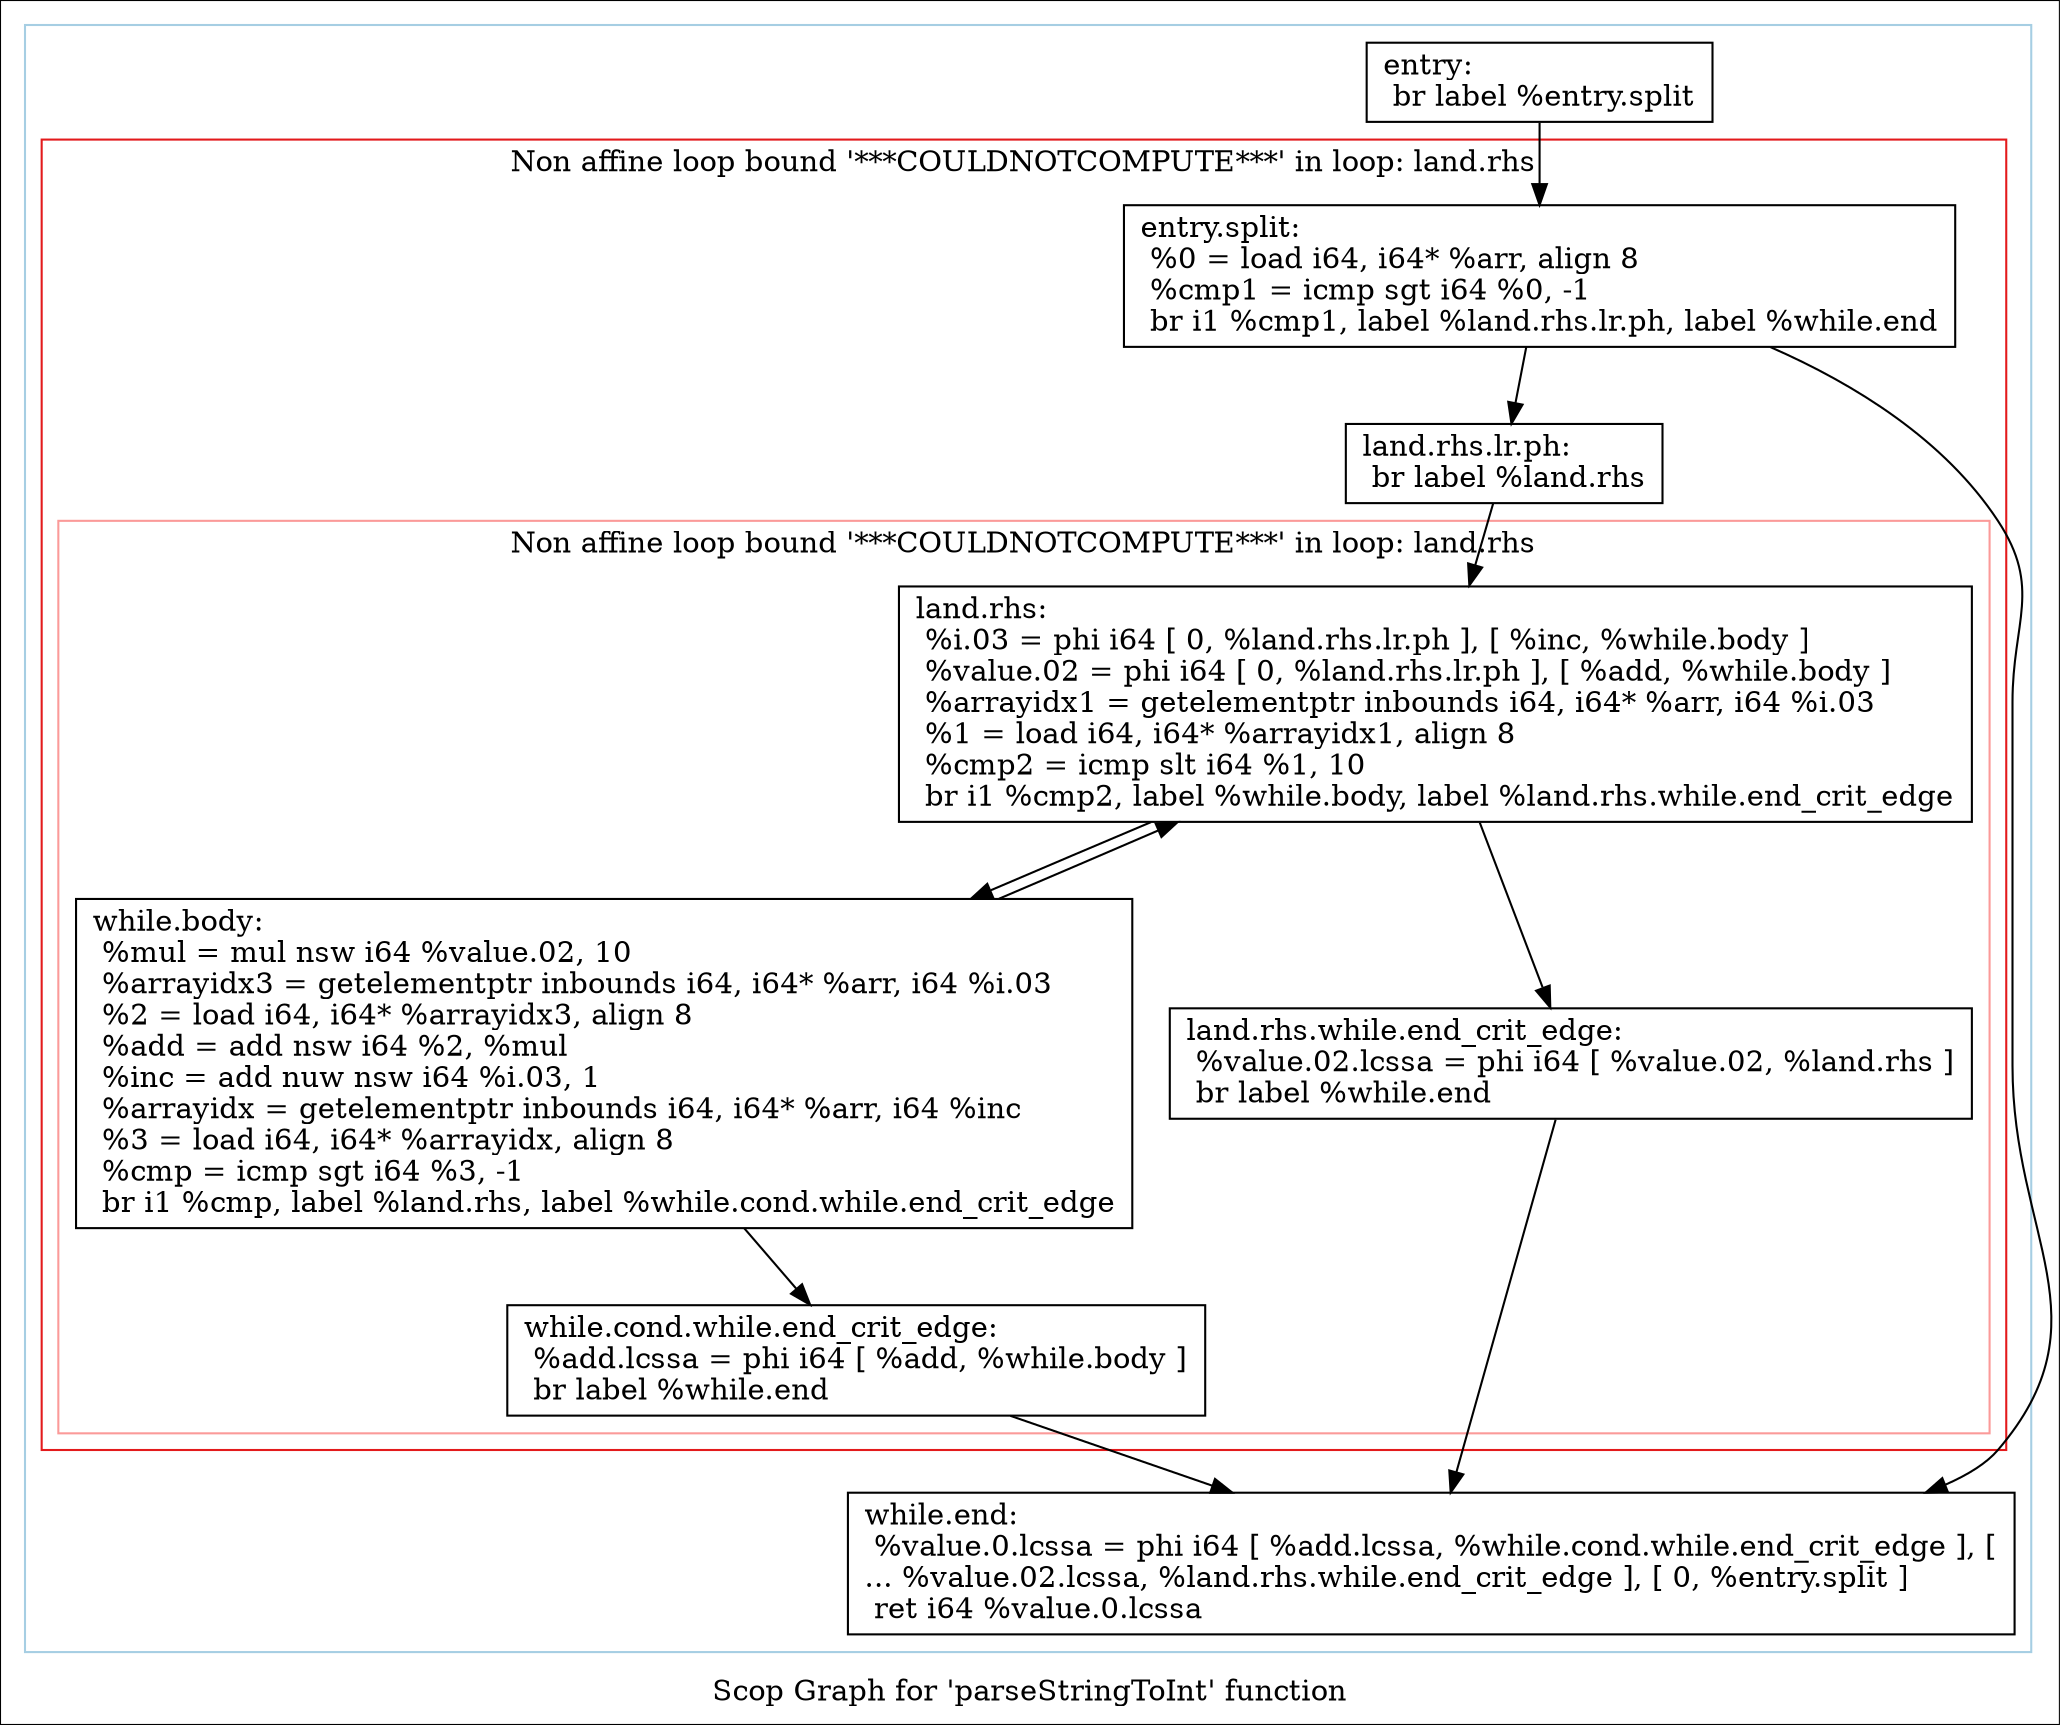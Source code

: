 digraph "Scop Graph for 'parseStringToInt' function" {
	label="Scop Graph for 'parseStringToInt' function";

	Node0x60bab20 [shape=record,label="{entry:\l  br label %entry.split\l}"];
	Node0x60bab20 -> Node0x60b6fd0;
	Node0x60b6fd0 [shape=record,label="{entry.split:                                      \l  %0 = load i64, i64* %arr, align 8\l  %cmp1 = icmp sgt i64 %0, -1\l  br i1 %cmp1, label %land.rhs.lr.ph, label %while.end\l}"];
	Node0x60b6fd0 -> Node0x60ce930;
	Node0x60b6fd0 -> Node0x60ce290;
	Node0x60ce930 [shape=record,label="{land.rhs.lr.ph:                                   \l  br label %land.rhs\l}"];
	Node0x60ce930 -> Node0x60b9540;
	Node0x60b9540 [shape=record,label="{land.rhs:                                         \l  %i.03 = phi i64 [ 0, %land.rhs.lr.ph ], [ %inc, %while.body ]\l  %value.02 = phi i64 [ 0, %land.rhs.lr.ph ], [ %add, %while.body ]\l  %arrayidx1 = getelementptr inbounds i64, i64* %arr, i64 %i.03\l  %1 = load i64, i64* %arrayidx1, align 8\l  %cmp2 = icmp slt i64 %1, 10\l  br i1 %cmp2, label %while.body, label %land.rhs.while.end_crit_edge\l}"];
	Node0x60b9540 -> Node0x60c3620;
	Node0x60b9540 -> Node0x6099940;
	Node0x60c3620 [shape=record,label="{while.body:                                       \l  %mul = mul nsw i64 %value.02, 10\l  %arrayidx3 = getelementptr inbounds i64, i64* %arr, i64 %i.03\l  %2 = load i64, i64* %arrayidx3, align 8\l  %add = add nsw i64 %2, %mul\l  %inc = add nuw nsw i64 %i.03, 1\l  %arrayidx = getelementptr inbounds i64, i64* %arr, i64 %inc\l  %3 = load i64, i64* %arrayidx, align 8\l  %cmp = icmp sgt i64 %3, -1\l  br i1 %cmp, label %land.rhs, label %while.cond.while.end_crit_edge\l}"];
	Node0x60c3620 -> Node0x60b9540[constraint=false];
	Node0x60c3620 -> Node0x60a6e50;
	Node0x60a6e50 [shape=record,label="{while.cond.while.end_crit_edge:                   \l  %add.lcssa = phi i64 [ %add, %while.body ]\l  br label %while.end\l}"];
	Node0x60a6e50 -> Node0x60ce290;
	Node0x60ce290 [shape=record,label="{while.end:                                        \l  %value.0.lcssa = phi i64 [ %add.lcssa, %while.cond.while.end_crit_edge ], [\l... %value.02.lcssa, %land.rhs.while.end_crit_edge ], [ 0, %entry.split ]\l  ret i64 %value.0.lcssa\l}"];
	Node0x6099940 [shape=record,label="{land.rhs.while.end_crit_edge:                     \l  %value.02.lcssa = phi i64 [ %value.02, %land.rhs ]\l  br label %while.end\l}"];
	Node0x6099940 -> Node0x60ce290;
	colorscheme = "paired12"
        subgraph cluster_0x60d2450 {
          label = "";
          style = solid;
          color = 1
          subgraph cluster_0x60eb9f0 {
            label = "Non affine loop bound '***COULDNOTCOMPUTE***' in loop: land.rhs";
            style = solid;
            color = 6
            subgraph cluster_0x60eb970 {
              label = "Non affine loop bound '***COULDNOTCOMPUTE***' in loop: land.rhs";
              style = solid;
              color = 5
              Node0x60b9540;
              Node0x60c3620;
              Node0x60a6e50;
              Node0x6099940;
            }
            Node0x60b6fd0;
            Node0x60ce930;
          }
          Node0x60bab20;
          Node0x60ce290;
        }
}
